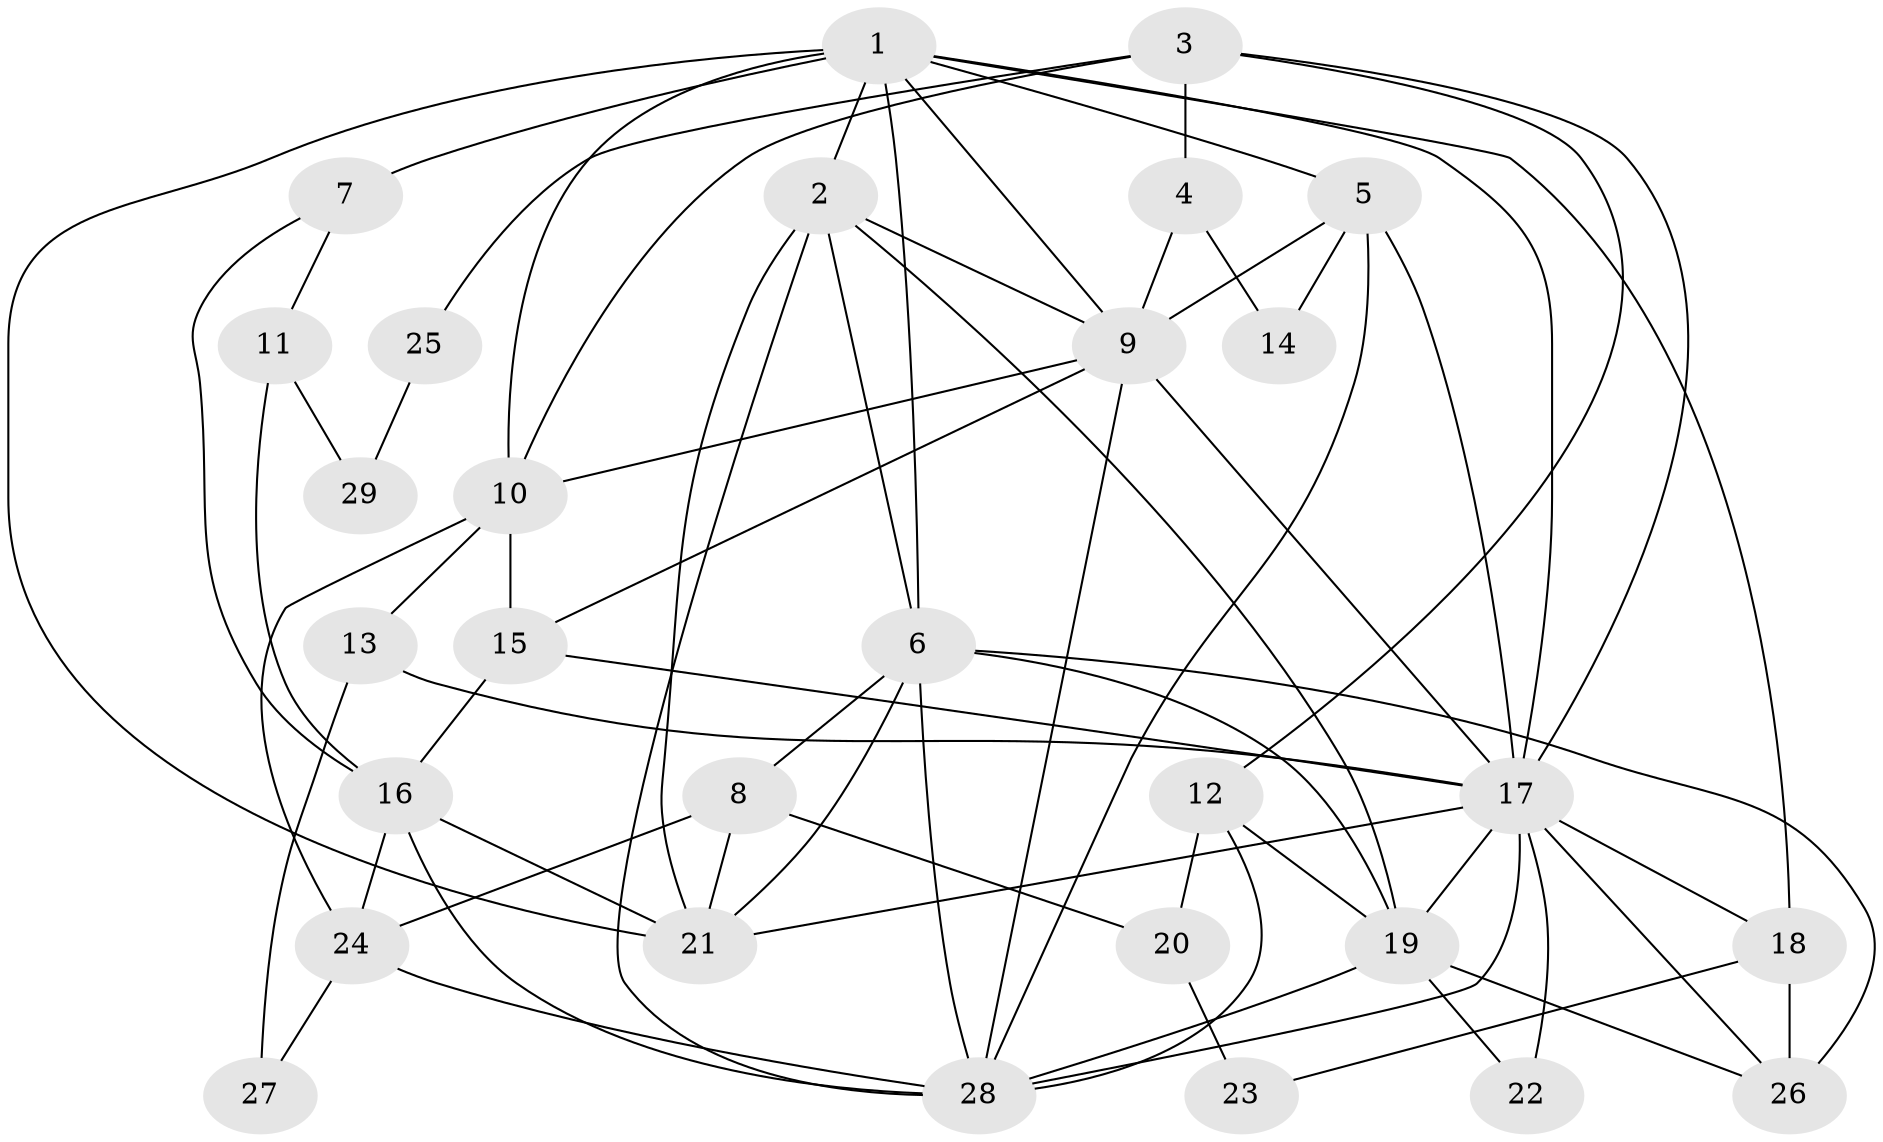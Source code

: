 // original degree distribution, {5: 0.24561403508771928, 3: 0.24561403508771928, 6: 0.12280701754385964, 2: 0.17543859649122806, 4: 0.17543859649122806, 7: 0.03508771929824561}
// Generated by graph-tools (version 1.1) at 2025/51/03/04/25 22:51:13]
// undirected, 29 vertices, 69 edges
graph export_dot {
  node [color=gray90,style=filled];
  1;
  2;
  3;
  4;
  5;
  6;
  7;
  8;
  9;
  10;
  11;
  12;
  13;
  14;
  15;
  16;
  17;
  18;
  19;
  20;
  21;
  22;
  23;
  24;
  25;
  26;
  27;
  28;
  29;
  1 -- 2 [weight=1.0];
  1 -- 5 [weight=1.0];
  1 -- 6 [weight=1.0];
  1 -- 7 [weight=3.0];
  1 -- 9 [weight=1.0];
  1 -- 10 [weight=2.0];
  1 -- 17 [weight=3.0];
  1 -- 18 [weight=1.0];
  1 -- 21 [weight=1.0];
  2 -- 6 [weight=1.0];
  2 -- 9 [weight=1.0];
  2 -- 19 [weight=1.0];
  2 -- 21 [weight=1.0];
  2 -- 28 [weight=1.0];
  3 -- 4 [weight=1.0];
  3 -- 10 [weight=1.0];
  3 -- 12 [weight=1.0];
  3 -- 17 [weight=1.0];
  3 -- 25 [weight=1.0];
  4 -- 9 [weight=1.0];
  4 -- 14 [weight=1.0];
  5 -- 9 [weight=1.0];
  5 -- 14 [weight=1.0];
  5 -- 17 [weight=2.0];
  5 -- 28 [weight=1.0];
  6 -- 8 [weight=1.0];
  6 -- 19 [weight=2.0];
  6 -- 21 [weight=1.0];
  6 -- 26 [weight=2.0];
  6 -- 28 [weight=1.0];
  7 -- 11 [weight=1.0];
  7 -- 16 [weight=1.0];
  8 -- 20 [weight=1.0];
  8 -- 21 [weight=1.0];
  8 -- 24 [weight=1.0];
  9 -- 10 [weight=2.0];
  9 -- 15 [weight=1.0];
  9 -- 17 [weight=1.0];
  9 -- 28 [weight=1.0];
  10 -- 13 [weight=1.0];
  10 -- 15 [weight=1.0];
  10 -- 24 [weight=1.0];
  11 -- 16 [weight=1.0];
  11 -- 29 [weight=1.0];
  12 -- 19 [weight=2.0];
  12 -- 20 [weight=1.0];
  12 -- 28 [weight=1.0];
  13 -- 17 [weight=1.0];
  13 -- 27 [weight=1.0];
  15 -- 16 [weight=1.0];
  15 -- 17 [weight=1.0];
  16 -- 21 [weight=1.0];
  16 -- 24 [weight=1.0];
  16 -- 28 [weight=1.0];
  17 -- 18 [weight=1.0];
  17 -- 19 [weight=1.0];
  17 -- 21 [weight=1.0];
  17 -- 22 [weight=1.0];
  17 -- 26 [weight=1.0];
  17 -- 28 [weight=1.0];
  18 -- 23 [weight=1.0];
  18 -- 26 [weight=1.0];
  19 -- 22 [weight=1.0];
  19 -- 26 [weight=1.0];
  19 -- 28 [weight=1.0];
  20 -- 23 [weight=1.0];
  24 -- 27 [weight=1.0];
  24 -- 28 [weight=1.0];
  25 -- 29 [weight=1.0];
}
